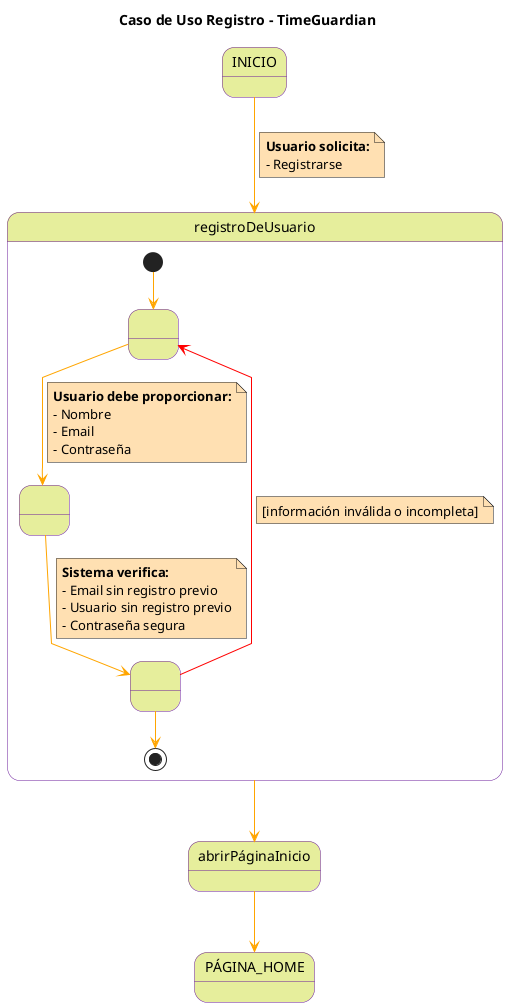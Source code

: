 @startuml
skinparam state {
  BackgroundColor #e6ee9c
  BorderColor #6a1b9a
}

skinparam note {
  BackgroundColor #ffe0b2
}

skinparam linetype polyline

title Caso de Uso Registro - TimeGuardian

INICIO -[#orange]-> registroDeUsuario
note on link
  **Usuario solicita:**
  - Registrarse
end note

state registroDeUsuario{
  state 1 as " "
  state 2 as " "
  state 3 as " "
  
  [*] -[#orange]-> 1
  1 -[#orange]-> 2
  note on link
      **Usuario debe proporcionar:**
      - Nombre
      - Email
      - Contraseña
  end note
  2 -[#orange]-> 3
  note on link
    **Sistema verifica:**
    - Email sin registro previo
    - Usuario sin registro previo
    - Contraseña segura
  end note
  3 -[#red]-> 1
  note on link
    [información inválida o incompleta]
  end note
  3 -[#orange]-> [*]
}

registroDeUsuario-[#orange]-> abrirPáginaInicio

abrirPáginaInicio-[#orange]-> PÁGINA_HOME
@enduml